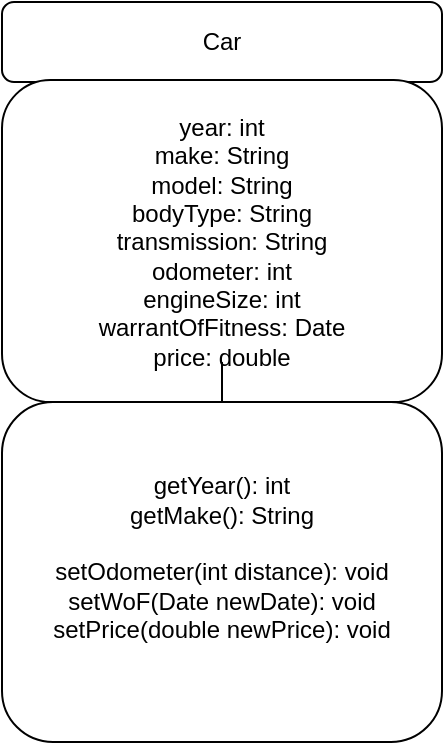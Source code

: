 <mxfile version="24.2.1" type="github">
  <diagram name="Page-1" id="SuF_tKjuyh1ONdO2cYmx">
    <mxGraphModel dx="984" dy="591" grid="1" gridSize="10" guides="1" tooltips="1" connect="1" arrows="1" fold="1" page="1" pageScale="1" pageWidth="827" pageHeight="1169" math="0" shadow="0">
      <root>
        <mxCell id="0" />
        <mxCell id="1" parent="0" />
        <mxCell id="rBRFb9PsgwLIzco-iRYi-2" value="Car" style="rounded=1;whiteSpace=wrap;html=1;" vertex="1" parent="1">
          <mxGeometry x="40" y="40" width="220" height="40" as="geometry" />
        </mxCell>
        <mxCell id="rBRFb9PsgwLIzco-iRYi-3" value="year: int&lt;div&gt;make: String&lt;/div&gt;&lt;div&gt;model: String&lt;/div&gt;&lt;div&gt;bodyType: String&lt;/div&gt;&lt;div&gt;transmission: String&lt;/div&gt;&lt;div&gt;odometer: int&lt;/div&gt;&lt;div&gt;engineSize: int&lt;/div&gt;&lt;div&gt;warrantOfFitness: Date&lt;/div&gt;&lt;div&gt;price: double&lt;/div&gt;" style="rounded=1;whiteSpace=wrap;html=1;" vertex="1" parent="1">
          <mxGeometry x="40" y="79" width="220" height="161" as="geometry" />
        </mxCell>
        <mxCell id="rBRFb9PsgwLIzco-iRYi-5" value="" style="edgeStyle=orthogonalEdgeStyle;rounded=0;orthogonalLoop=1;jettySize=auto;html=1;" edge="1" parent="1" source="rBRFb9PsgwLIzco-iRYi-4" target="rBRFb9PsgwLIzco-iRYi-3">
          <mxGeometry relative="1" as="geometry" />
        </mxCell>
        <mxCell id="rBRFb9PsgwLIzco-iRYi-4" value="&lt;div&gt;getYear(): int&lt;/div&gt;&lt;div&gt;getMake(): String&lt;/div&gt;&lt;div&gt;&lt;br&gt;&lt;/div&gt;setOdometer(int distance): void&lt;div&gt;setWoF(Date newDate): void&lt;/div&gt;&lt;div&gt;setPrice(double newPrice): void&lt;br&gt;&lt;div&gt;&lt;br&gt;&lt;/div&gt;&lt;/div&gt;" style="rounded=1;whiteSpace=wrap;html=1;" vertex="1" parent="1">
          <mxGeometry x="40" y="240" width="220" height="170" as="geometry" />
        </mxCell>
      </root>
    </mxGraphModel>
  </diagram>
</mxfile>
